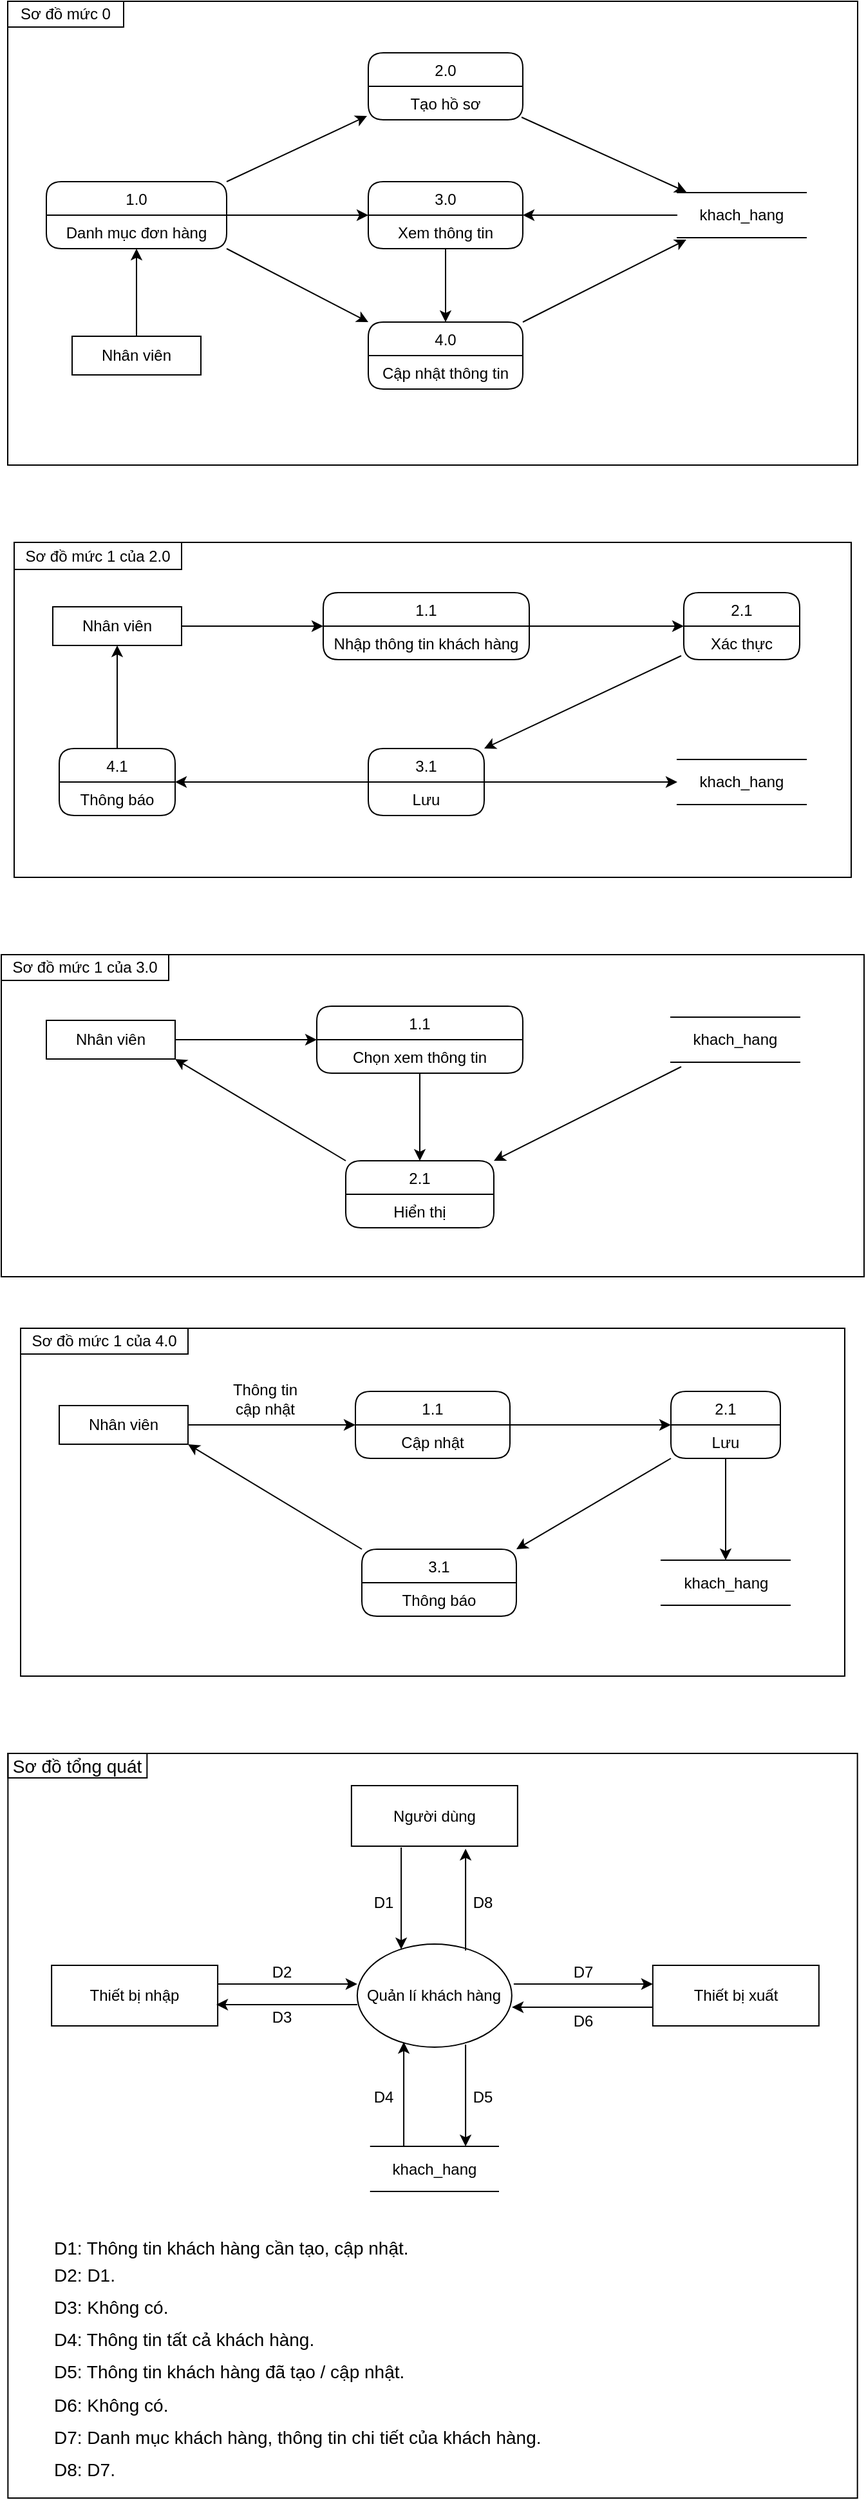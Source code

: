 <mxfile version="13.10.6" type="device"><diagram id="-r_xVZNj03Koe-PWyCz_" name="Page-1"><mxGraphModel dx="1422" dy="1163" grid="1" gridSize="10" guides="1" tooltips="1" connect="1" arrows="1" fold="1" page="0" pageScale="1" pageWidth="850" pageHeight="1100" background="none" math="0" shadow="0"><root><mxCell id="0"/><mxCell id="1" parent="0"/><mxCell id="ktJAzqGep80frCLfamBD-54" value="" style="rounded=0;whiteSpace=wrap;html=1;fillColor=none;" vertex="1" parent="1"><mxGeometry x="75" y="600" width="670" height="250" as="geometry"/></mxCell><mxCell id="ktJAzqGep80frCLfamBD-42" value="" style="rounded=0;whiteSpace=wrap;html=1;fillColor=none;" vertex="1" parent="1"><mxGeometry x="85" y="280" width="650" height="260" as="geometry"/></mxCell><mxCell id="ktJAzqGep80frCLfamBD-19" value="" style="rounded=0;whiteSpace=wrap;html=1;fillColor=none;" vertex="1" parent="1"><mxGeometry x="80" y="-140" width="660" height="360" as="geometry"/></mxCell><mxCell id="ktJAzqGep80frCLfamBD-4" style="edgeStyle=orthogonalEdgeStyle;rounded=0;orthogonalLoop=1;jettySize=auto;html=1;" edge="1" parent="1" source="ktJAzqGep80frCLfamBD-1" target="ktJAzqGep80frCLfamBD-2"><mxGeometry relative="1" as="geometry"/></mxCell><mxCell id="ktJAzqGep80frCLfamBD-1" value="Nhân viên" style="rounded=0;whiteSpace=wrap;html=1;align=center;" vertex="1" parent="1"><mxGeometry x="130" y="120" width="100" height="30" as="geometry"/></mxCell><mxCell id="ktJAzqGep80frCLfamBD-11" style="edgeStyle=orthogonalEdgeStyle;rounded=0;orthogonalLoop=1;jettySize=auto;html=1;" edge="1" parent="1" source="ktJAzqGep80frCLfamBD-2" target="ktJAzqGep80frCLfamBD-7"><mxGeometry relative="1" as="geometry"/></mxCell><mxCell id="ktJAzqGep80frCLfamBD-2" value="1.0" style="swimlane;fontStyle=0;childLayout=stackLayout;horizontal=1;startSize=26;fillColor=none;horizontalStack=0;resizeParent=1;resizeParentMax=0;resizeLast=0;collapsible=1;marginBottom=0;rounded=1;" vertex="1" parent="1"><mxGeometry x="110" width="140" height="52" as="geometry"/></mxCell><mxCell id="ktJAzqGep80frCLfamBD-3" value="Danh mục đơn hàng" style="text;strokeColor=none;fillColor=none;align=center;verticalAlign=top;spacingLeft=4;spacingRight=4;overflow=hidden;rotatable=0;points=[[0,0.5],[1,0.5]];portConstraint=eastwest;" vertex="1" parent="ktJAzqGep80frCLfamBD-2"><mxGeometry y="26" width="140" height="26" as="geometry"/></mxCell><mxCell id="ktJAzqGep80frCLfamBD-5" value="2.0" style="swimlane;fontStyle=0;childLayout=stackLayout;horizontal=1;startSize=26;fillColor=none;horizontalStack=0;resizeParent=1;resizeParentMax=0;resizeLast=0;collapsible=1;marginBottom=0;rounded=1;" vertex="1" parent="1"><mxGeometry x="360" y="-100" width="120" height="52" as="geometry"/></mxCell><mxCell id="ktJAzqGep80frCLfamBD-6" value="Tạo hồ sơ" style="text;strokeColor=none;fillColor=none;align=center;verticalAlign=top;spacingLeft=4;spacingRight=4;overflow=hidden;rotatable=0;points=[[0,0.5],[1,0.5]];portConstraint=eastwest;" vertex="1" parent="ktJAzqGep80frCLfamBD-5"><mxGeometry y="26" width="120" height="26" as="geometry"/></mxCell><mxCell id="ktJAzqGep80frCLfamBD-17" style="edgeStyle=orthogonalEdgeStyle;rounded=0;orthogonalLoop=1;jettySize=auto;html=1;" edge="1" parent="1" source="ktJAzqGep80frCLfamBD-7" target="ktJAzqGep80frCLfamBD-9"><mxGeometry relative="1" as="geometry"/></mxCell><mxCell id="ktJAzqGep80frCLfamBD-7" value="3.0" style="swimlane;fontStyle=0;childLayout=stackLayout;horizontal=1;startSize=26;fillColor=none;horizontalStack=0;resizeParent=1;resizeParentMax=0;resizeLast=0;collapsible=1;marginBottom=0;rounded=1;" vertex="1" parent="1"><mxGeometry x="360" width="120" height="52" as="geometry"/></mxCell><mxCell id="ktJAzqGep80frCLfamBD-8" value="Xem thông tin" style="text;strokeColor=none;fillColor=none;align=center;verticalAlign=top;spacingLeft=4;spacingRight=4;overflow=hidden;rotatable=0;points=[[0,0.5],[1,0.5]];portConstraint=eastwest;" vertex="1" parent="ktJAzqGep80frCLfamBD-7"><mxGeometry y="26" width="120" height="26" as="geometry"/></mxCell><mxCell id="ktJAzqGep80frCLfamBD-9" value="4.0" style="swimlane;fontStyle=0;childLayout=stackLayout;horizontal=1;startSize=26;fillColor=none;horizontalStack=0;resizeParent=1;resizeParentMax=0;resizeLast=0;collapsible=1;marginBottom=0;rounded=1;" vertex="1" parent="1"><mxGeometry x="360" y="109" width="120" height="52" as="geometry"/></mxCell><mxCell id="ktJAzqGep80frCLfamBD-10" value="Cập nhật thông tin" style="text;strokeColor=none;fillColor=none;align=center;verticalAlign=top;spacingLeft=4;spacingRight=4;overflow=hidden;rotatable=0;points=[[0,0.5],[1,0.5]];portConstraint=eastwest;" vertex="1" parent="ktJAzqGep80frCLfamBD-9"><mxGeometry y="26" width="120" height="26" as="geometry"/></mxCell><mxCell id="ktJAzqGep80frCLfamBD-12" value="" style="endArrow=classic;html=1;exitX=1;exitY=0;exitDx=0;exitDy=0;entryX=-0.008;entryY=0.885;entryDx=0;entryDy=0;entryPerimeter=0;" edge="1" parent="1" source="ktJAzqGep80frCLfamBD-2" target="ktJAzqGep80frCLfamBD-6"><mxGeometry width="50" height="50" relative="1" as="geometry"><mxPoint x="240" y="-50" as="sourcePoint"/><mxPoint x="290" y="-100" as="targetPoint"/></mxGeometry></mxCell><mxCell id="ktJAzqGep80frCLfamBD-13" value="" style="endArrow=classic;html=1;exitX=1;exitY=1;exitDx=0;exitDy=0;entryX=0;entryY=0;entryDx=0;entryDy=0;" edge="1" parent="1" source="ktJAzqGep80frCLfamBD-2" target="ktJAzqGep80frCLfamBD-9"><mxGeometry width="50" height="50" relative="1" as="geometry"><mxPoint x="270" y="370" as="sourcePoint"/><mxPoint x="320" y="320" as="targetPoint"/></mxGeometry></mxCell><mxCell id="ktJAzqGep80frCLfamBD-16" style="edgeStyle=orthogonalEdgeStyle;rounded=0;orthogonalLoop=1;jettySize=auto;html=1;" edge="1" parent="1" source="ktJAzqGep80frCLfamBD-14" target="ktJAzqGep80frCLfamBD-7"><mxGeometry relative="1" as="geometry"/></mxCell><mxCell id="ktJAzqGep80frCLfamBD-14" value="khach_hang" style="shape=partialRectangle;whiteSpace=wrap;html=1;left=0;right=0;fillColor=none;rounded=1;align=center;" vertex="1" parent="1"><mxGeometry x="600" y="8.5" width="100" height="35" as="geometry"/></mxCell><mxCell id="ktJAzqGep80frCLfamBD-15" value="" style="endArrow=classic;html=1;exitX=0.992;exitY=0.923;exitDx=0;exitDy=0;exitPerimeter=0;entryX=0.07;entryY=-0.014;entryDx=0;entryDy=0;entryPerimeter=0;" edge="1" parent="1" source="ktJAzqGep80frCLfamBD-6" target="ktJAzqGep80frCLfamBD-14"><mxGeometry width="50" height="50" relative="1" as="geometry"><mxPoint x="610" y="-60" as="sourcePoint"/><mxPoint x="660" y="-110" as="targetPoint"/></mxGeometry></mxCell><mxCell id="ktJAzqGep80frCLfamBD-18" value="" style="endArrow=classic;html=1;exitX=1;exitY=0;exitDx=0;exitDy=0;entryX=0.07;entryY=1.043;entryDx=0;entryDy=0;entryPerimeter=0;" edge="1" parent="1" source="ktJAzqGep80frCLfamBD-9" target="ktJAzqGep80frCLfamBD-14"><mxGeometry width="50" height="50" relative="1" as="geometry"><mxPoint x="610" y="200" as="sourcePoint"/><mxPoint x="660" y="150" as="targetPoint"/></mxGeometry></mxCell><mxCell id="ktJAzqGep80frCLfamBD-20" value="Sơ đồ mức 0" style="rounded=0;whiteSpace=wrap;html=1;fillColor=none;" vertex="1" parent="1"><mxGeometry x="80" y="-140" width="90" height="20" as="geometry"/></mxCell><mxCell id="ktJAzqGep80frCLfamBD-25" style="edgeStyle=orthogonalEdgeStyle;rounded=0;orthogonalLoop=1;jettySize=auto;html=1;" edge="1" parent="1" source="ktJAzqGep80frCLfamBD-22" target="ktJAzqGep80frCLfamBD-23"><mxGeometry relative="1" as="geometry"/></mxCell><mxCell id="ktJAzqGep80frCLfamBD-22" value="Nhân viên" style="rounded=0;whiteSpace=wrap;html=1;align=center;" vertex="1" parent="1"><mxGeometry x="115" y="330" width="100" height="30" as="geometry"/></mxCell><mxCell id="ktJAzqGep80frCLfamBD-31" style="edgeStyle=orthogonalEdgeStyle;rounded=0;orthogonalLoop=1;jettySize=auto;html=1;" edge="1" parent="1" source="ktJAzqGep80frCLfamBD-23" target="ktJAzqGep80frCLfamBD-26"><mxGeometry relative="1" as="geometry"/></mxCell><mxCell id="ktJAzqGep80frCLfamBD-23" value="1.1" style="swimlane;fontStyle=0;childLayout=stackLayout;horizontal=1;startSize=26;fillColor=none;horizontalStack=0;resizeParent=1;resizeParentMax=0;resizeLast=0;collapsible=1;marginBottom=0;rounded=1;" vertex="1" parent="1"><mxGeometry x="325" y="319" width="160" height="52" as="geometry"/></mxCell><mxCell id="ktJAzqGep80frCLfamBD-24" value="Nhập thông tin khách hàng" style="text;strokeColor=none;fillColor=none;align=center;verticalAlign=top;spacingLeft=4;spacingRight=4;overflow=hidden;rotatable=0;points=[[0,0.5],[1,0.5]];portConstraint=eastwest;" vertex="1" parent="ktJAzqGep80frCLfamBD-23"><mxGeometry y="26" width="160" height="26" as="geometry"/></mxCell><mxCell id="ktJAzqGep80frCLfamBD-26" value="2.1" style="swimlane;fontStyle=0;childLayout=stackLayout;horizontal=1;startSize=26;fillColor=none;horizontalStack=0;resizeParent=1;resizeParentMax=0;resizeLast=0;collapsible=1;marginBottom=0;rounded=1;" vertex="1" parent="1"><mxGeometry x="605" y="319" width="90" height="52" as="geometry"/></mxCell><mxCell id="ktJAzqGep80frCLfamBD-27" value="Xác thực" style="text;strokeColor=none;fillColor=none;align=center;verticalAlign=top;spacingLeft=4;spacingRight=4;overflow=hidden;rotatable=0;points=[[0,0.5],[1,0.5]];portConstraint=eastwest;" vertex="1" parent="ktJAzqGep80frCLfamBD-26"><mxGeometry y="26" width="90" height="26" as="geometry"/></mxCell><mxCell id="ktJAzqGep80frCLfamBD-33" style="edgeStyle=orthogonalEdgeStyle;rounded=0;orthogonalLoop=1;jettySize=auto;html=1;" edge="1" parent="1" source="ktJAzqGep80frCLfamBD-28" target="ktJAzqGep80frCLfamBD-30"><mxGeometry relative="1" as="geometry"/></mxCell><mxCell id="ktJAzqGep80frCLfamBD-39" style="edgeStyle=orthogonalEdgeStyle;rounded=0;orthogonalLoop=1;jettySize=auto;html=1;" edge="1" parent="1" source="ktJAzqGep80frCLfamBD-28" target="ktJAzqGep80frCLfamBD-36"><mxGeometry relative="1" as="geometry"/></mxCell><mxCell id="ktJAzqGep80frCLfamBD-28" value="3.1" style="swimlane;fontStyle=0;childLayout=stackLayout;horizontal=1;startSize=26;fillColor=none;horizontalStack=0;resizeParent=1;resizeParentMax=0;resizeLast=0;collapsible=1;marginBottom=0;rounded=1;" vertex="1" parent="1"><mxGeometry x="360" y="440" width="90" height="52" as="geometry"/></mxCell><mxCell id="ktJAzqGep80frCLfamBD-29" value="Lưu" style="text;strokeColor=none;fillColor=none;align=center;verticalAlign=top;spacingLeft=4;spacingRight=4;overflow=hidden;rotatable=0;points=[[0,0.5],[1,0.5]];portConstraint=eastwest;" vertex="1" parent="ktJAzqGep80frCLfamBD-28"><mxGeometry y="26" width="90" height="26" as="geometry"/></mxCell><mxCell id="ktJAzqGep80frCLfamBD-30" value="khach_hang" style="shape=partialRectangle;whiteSpace=wrap;html=1;left=0;right=0;fillColor=none;rounded=1;align=center;" vertex="1" parent="1"><mxGeometry x="600" y="448.5" width="100" height="35" as="geometry"/></mxCell><mxCell id="ktJAzqGep80frCLfamBD-35" value="" style="endArrow=classic;html=1;exitX=-0.022;exitY=0.885;exitDx=0;exitDy=0;exitPerimeter=0;entryX=1;entryY=0;entryDx=0;entryDy=0;" edge="1" parent="1" source="ktJAzqGep80frCLfamBD-27" target="ktJAzqGep80frCLfamBD-28"><mxGeometry width="50" height="50" relative="1" as="geometry"><mxPoint x="275" y="470" as="sourcePoint"/><mxPoint x="325" y="420" as="targetPoint"/></mxGeometry></mxCell><mxCell id="ktJAzqGep80frCLfamBD-40" style="edgeStyle=orthogonalEdgeStyle;rounded=0;orthogonalLoop=1;jettySize=auto;html=1;" edge="1" parent="1" source="ktJAzqGep80frCLfamBD-36" target="ktJAzqGep80frCLfamBD-22"><mxGeometry relative="1" as="geometry"/></mxCell><mxCell id="ktJAzqGep80frCLfamBD-36" value="4.1" style="swimlane;fontStyle=0;childLayout=stackLayout;horizontal=1;startSize=26;fillColor=none;horizontalStack=0;resizeParent=1;resizeParentMax=0;resizeLast=0;collapsible=1;marginBottom=0;rounded=1;" vertex="1" parent="1"><mxGeometry x="120" y="440" width="90" height="52" as="geometry"/></mxCell><mxCell id="ktJAzqGep80frCLfamBD-37" value="Thông báo" style="text;strokeColor=none;fillColor=none;align=center;verticalAlign=top;spacingLeft=4;spacingRight=4;overflow=hidden;rotatable=0;points=[[0,0.5],[1,0.5]];portConstraint=eastwest;" vertex="1" parent="ktJAzqGep80frCLfamBD-36"><mxGeometry y="26" width="90" height="26" as="geometry"/></mxCell><mxCell id="ktJAzqGep80frCLfamBD-43" value="Sơ đồ mức 1 của 2.0" style="rounded=0;whiteSpace=wrap;html=1;fillColor=none;" vertex="1" parent="1"><mxGeometry x="85" y="280" width="130" height="21" as="geometry"/></mxCell><mxCell id="ktJAzqGep80frCLfamBD-44" style="edgeStyle=orthogonalEdgeStyle;rounded=0;orthogonalLoop=1;jettySize=auto;html=1;" edge="1" parent="1" source="ktJAzqGep80frCLfamBD-45" target="ktJAzqGep80frCLfamBD-46"><mxGeometry relative="1" as="geometry"/></mxCell><mxCell id="ktJAzqGep80frCLfamBD-45" value="Nhân viên" style="rounded=0;whiteSpace=wrap;html=1;align=center;" vertex="1" parent="1"><mxGeometry x="110" y="651" width="100" height="30" as="geometry"/></mxCell><mxCell id="ktJAzqGep80frCLfamBD-51" style="edgeStyle=orthogonalEdgeStyle;rounded=0;orthogonalLoop=1;jettySize=auto;html=1;" edge="1" parent="1" source="ktJAzqGep80frCLfamBD-46" target="ktJAzqGep80frCLfamBD-48"><mxGeometry relative="1" as="geometry"/></mxCell><mxCell id="ktJAzqGep80frCLfamBD-46" value="1.1" style="swimlane;fontStyle=0;childLayout=stackLayout;horizontal=1;startSize=26;fillColor=none;horizontalStack=0;resizeParent=1;resizeParentMax=0;resizeLast=0;collapsible=1;marginBottom=0;rounded=1;" vertex="1" parent="1"><mxGeometry x="320" y="640" width="160" height="52" as="geometry"/></mxCell><mxCell id="ktJAzqGep80frCLfamBD-47" value="Chọn xem thông tin" style="text;strokeColor=none;fillColor=none;align=center;verticalAlign=top;spacingLeft=4;spacingRight=4;overflow=hidden;rotatable=0;points=[[0,0.5],[1,0.5]];portConstraint=eastwest;" vertex="1" parent="ktJAzqGep80frCLfamBD-46"><mxGeometry y="26" width="160" height="26" as="geometry"/></mxCell><mxCell id="ktJAzqGep80frCLfamBD-48" value="2.1" style="swimlane;fontStyle=0;childLayout=stackLayout;horizontal=1;startSize=26;fillColor=none;horizontalStack=0;resizeParent=1;resizeParentMax=0;resizeLast=0;collapsible=1;marginBottom=0;rounded=1;" vertex="1" parent="1"><mxGeometry x="342.5" y="760" width="115" height="52" as="geometry"/></mxCell><mxCell id="ktJAzqGep80frCLfamBD-49" value="Hiển thị" style="text;strokeColor=none;fillColor=none;align=center;verticalAlign=top;spacingLeft=4;spacingRight=4;overflow=hidden;rotatable=0;points=[[0,0.5],[1,0.5]];portConstraint=eastwest;" vertex="1" parent="ktJAzqGep80frCLfamBD-48"><mxGeometry y="26" width="115" height="26" as="geometry"/></mxCell><mxCell id="ktJAzqGep80frCLfamBD-50" value="khach_hang" style="shape=partialRectangle;whiteSpace=wrap;html=1;left=0;right=0;fillColor=none;rounded=1;align=center;" vertex="1" parent="1"><mxGeometry x="595" y="648.5" width="100" height="35" as="geometry"/></mxCell><mxCell id="ktJAzqGep80frCLfamBD-52" value="" style="endArrow=classic;html=1;exitX=0.08;exitY=1.1;exitDx=0;exitDy=0;exitPerimeter=0;entryX=1;entryY=0;entryDx=0;entryDy=0;" edge="1" parent="1" source="ktJAzqGep80frCLfamBD-50" target="ktJAzqGep80frCLfamBD-48"><mxGeometry width="50" height="50" relative="1" as="geometry"><mxPoint x="605" y="920" as="sourcePoint"/><mxPoint x="655" y="870" as="targetPoint"/></mxGeometry></mxCell><mxCell id="ktJAzqGep80frCLfamBD-53" value="" style="endArrow=classic;html=1;entryX=1;entryY=1;entryDx=0;entryDy=0;exitX=0;exitY=0;exitDx=0;exitDy=0;" edge="1" parent="1" source="ktJAzqGep80frCLfamBD-48" target="ktJAzqGep80frCLfamBD-45"><mxGeometry width="50" height="50" relative="1" as="geometry"><mxPoint x="135" y="810" as="sourcePoint"/><mxPoint x="185" y="760" as="targetPoint"/></mxGeometry></mxCell><mxCell id="ktJAzqGep80frCLfamBD-55" value="Sơ đồ mức 1 của 3.0" style="rounded=0;whiteSpace=wrap;html=1;fillColor=none;" vertex="1" parent="1"><mxGeometry x="75" y="600" width="130" height="20" as="geometry"/></mxCell><mxCell id="ktJAzqGep80frCLfamBD-59" style="edgeStyle=orthogonalEdgeStyle;rounded=0;orthogonalLoop=1;jettySize=auto;html=1;" edge="1" parent="1" source="ktJAzqGep80frCLfamBD-56" target="ktJAzqGep80frCLfamBD-57"><mxGeometry relative="1" as="geometry"/></mxCell><mxCell id="ktJAzqGep80frCLfamBD-56" value="Nhân viên" style="rounded=0;whiteSpace=wrap;html=1;align=center;" vertex="1" parent="1"><mxGeometry x="120" y="950" width="100" height="30" as="geometry"/></mxCell><mxCell id="ktJAzqGep80frCLfamBD-63" style="edgeStyle=orthogonalEdgeStyle;rounded=0;orthogonalLoop=1;jettySize=auto;html=1;" edge="1" parent="1" source="ktJAzqGep80frCLfamBD-57" target="ktJAzqGep80frCLfamBD-61"><mxGeometry relative="1" as="geometry"/></mxCell><mxCell id="ktJAzqGep80frCLfamBD-57" value="1.1" style="swimlane;fontStyle=0;childLayout=stackLayout;horizontal=1;startSize=26;fillColor=none;horizontalStack=0;resizeParent=1;resizeParentMax=0;resizeLast=0;collapsible=1;marginBottom=0;rounded=1;" vertex="1" parent="1"><mxGeometry x="350" y="939" width="120" height="52" as="geometry"/></mxCell><mxCell id="ktJAzqGep80frCLfamBD-58" value="Cập nhật" style="text;strokeColor=none;fillColor=none;align=center;verticalAlign=top;spacingLeft=4;spacingRight=4;overflow=hidden;rotatable=0;points=[[0,0.5],[1,0.5]];portConstraint=eastwest;" vertex="1" parent="ktJAzqGep80frCLfamBD-57"><mxGeometry y="26" width="120" height="26" as="geometry"/></mxCell><mxCell id="ktJAzqGep80frCLfamBD-60" value="Thông tin cập nhật" style="text;html=1;strokeColor=none;fillColor=none;align=center;verticalAlign=middle;whiteSpace=wrap;rounded=0;" vertex="1" parent="1"><mxGeometry x="250" y="930" width="60" height="30" as="geometry"/></mxCell><mxCell id="ktJAzqGep80frCLfamBD-65" style="edgeStyle=orthogonalEdgeStyle;rounded=0;orthogonalLoop=1;jettySize=auto;html=1;" edge="1" parent="1" source="ktJAzqGep80frCLfamBD-61" target="ktJAzqGep80frCLfamBD-64"><mxGeometry relative="1" as="geometry"/></mxCell><mxCell id="ktJAzqGep80frCLfamBD-61" value="2.1" style="swimlane;fontStyle=0;childLayout=stackLayout;horizontal=1;startSize=26;fillColor=none;horizontalStack=0;resizeParent=1;resizeParentMax=0;resizeLast=0;collapsible=1;marginBottom=0;rounded=1;" vertex="1" parent="1"><mxGeometry x="595" y="939" width="85" height="52" as="geometry"/></mxCell><mxCell id="ktJAzqGep80frCLfamBD-62" value="Lưu" style="text;strokeColor=none;fillColor=none;align=center;verticalAlign=top;spacingLeft=4;spacingRight=4;overflow=hidden;rotatable=0;points=[[0,0.5],[1,0.5]];portConstraint=eastwest;" vertex="1" parent="ktJAzqGep80frCLfamBD-61"><mxGeometry y="26" width="85" height="26" as="geometry"/></mxCell><mxCell id="ktJAzqGep80frCLfamBD-64" value="khach_hang" style="shape=partialRectangle;whiteSpace=wrap;html=1;left=0;right=0;fillColor=none;rounded=1;align=center;" vertex="1" parent="1"><mxGeometry x="587.5" y="1070" width="100" height="35" as="geometry"/></mxCell><mxCell id="ktJAzqGep80frCLfamBD-66" value="3.1" style="swimlane;fontStyle=0;childLayout=stackLayout;horizontal=1;startSize=26;fillColor=none;horizontalStack=0;resizeParent=1;resizeParentMax=0;resizeLast=0;collapsible=1;marginBottom=0;rounded=1;" vertex="1" parent="1"><mxGeometry x="355" y="1061.5" width="120" height="52" as="geometry"/></mxCell><mxCell id="ktJAzqGep80frCLfamBD-67" value="Thông báo" style="text;strokeColor=none;fillColor=none;align=center;verticalAlign=top;spacingLeft=4;spacingRight=4;overflow=hidden;rotatable=0;points=[[0,0.5],[1,0.5]];portConstraint=eastwest;" vertex="1" parent="ktJAzqGep80frCLfamBD-66"><mxGeometry y="26" width="120" height="26" as="geometry"/></mxCell><mxCell id="ktJAzqGep80frCLfamBD-68" value="" style="endArrow=classic;html=1;exitX=0;exitY=1;exitDx=0;exitDy=0;exitPerimeter=0;entryX=1;entryY=0;entryDx=0;entryDy=0;" edge="1" parent="1" source="ktJAzqGep80frCLfamBD-62" target="ktJAzqGep80frCLfamBD-66"><mxGeometry width="50" height="50" relative="1" as="geometry"><mxPoint x="550" y="1260" as="sourcePoint"/><mxPoint x="600" y="1210" as="targetPoint"/></mxGeometry></mxCell><mxCell id="ktJAzqGep80frCLfamBD-69" value="" style="endArrow=classic;html=1;entryX=1;entryY=1;entryDx=0;entryDy=0;exitX=0;exitY=0;exitDx=0;exitDy=0;" edge="1" parent="1" source="ktJAzqGep80frCLfamBD-66" target="ktJAzqGep80frCLfamBD-56"><mxGeometry width="50" height="50" relative="1" as="geometry"><mxPoint x="180" y="1100" as="sourcePoint"/><mxPoint x="230" y="1050" as="targetPoint"/></mxGeometry></mxCell><mxCell id="ktJAzqGep80frCLfamBD-70" value="" style="rounded=0;whiteSpace=wrap;html=1;fillColor=none;" vertex="1" parent="1"><mxGeometry x="90" y="890" width="640" height="270" as="geometry"/></mxCell><mxCell id="ktJAzqGep80frCLfamBD-71" value="Sơ đồ mức 1 của 4.0" style="rounded=0;whiteSpace=wrap;html=1;fillColor=none;" vertex="1" parent="1"><mxGeometry x="90" y="890" width="130" height="20" as="geometry"/></mxCell><mxCell id="ktJAzqGep80frCLfamBD-72" value="" style="rounded=0;whiteSpace=wrap;html=1;labelBackgroundColor=none;fillColor=none;fontSize=14;align=center;" vertex="1" parent="1"><mxGeometry x="80.17" y="1220" width="659.67" height="578" as="geometry"/></mxCell><mxCell id="ktJAzqGep80frCLfamBD-73" value="Quản lí khách hàng" style="ellipse;whiteSpace=wrap;html=1;rounded=1;fillColor=none;align=center;" vertex="1" parent="1"><mxGeometry x="351.43" y="1368" width="120" height="80" as="geometry"/></mxCell><mxCell id="ktJAzqGep80frCLfamBD-74" value="Người dùng" style="rounded=0;whiteSpace=wrap;html=1;fillColor=none;align=center;" vertex="1" parent="1"><mxGeometry x="346.93" y="1245" width="129" height="47" as="geometry"/></mxCell><mxCell id="ktJAzqGep80frCLfamBD-75" value="Thiết bị nhập" style="rounded=0;whiteSpace=wrap;html=1;fillColor=none;align=center;" vertex="1" parent="1"><mxGeometry x="114.06" y="1384.5" width="129" height="47" as="geometry"/></mxCell><mxCell id="ktJAzqGep80frCLfamBD-76" value="Thiết bị xuất" style="rounded=0;whiteSpace=wrap;html=1;fillColor=none;align=center;" vertex="1" parent="1"><mxGeometry x="580.94" y="1384.5" width="129" height="47" as="geometry"/></mxCell><mxCell id="ktJAzqGep80frCLfamBD-77" value="khach_hang" style="shape=partialRectangle;whiteSpace=wrap;html=1;left=0;right=0;fillColor=none;rounded=1;align=center;" vertex="1" parent="1"><mxGeometry x="361.87" y="1525" width="99.13" height="35" as="geometry"/></mxCell><mxCell id="ktJAzqGep80frCLfamBD-78" value="" style="endArrow=classic;html=1;" edge="1" parent="1"><mxGeometry width="50" height="50" relative="1" as="geometry"><mxPoint x="243.43" y="1399" as="sourcePoint"/><mxPoint x="351.43" y="1399" as="targetPoint"/></mxGeometry></mxCell><mxCell id="ktJAzqGep80frCLfamBD-79" value="" style="endArrow=classic;html=1;" edge="1" parent="1"><mxGeometry width="50" height="50" relative="1" as="geometry"><mxPoint x="472.94" y="1399" as="sourcePoint"/><mxPoint x="580.94" y="1399" as="targetPoint"/></mxGeometry></mxCell><mxCell id="ktJAzqGep80frCLfamBD-80" value="" style="endArrow=classic;html=1;" edge="1" parent="1"><mxGeometry width="50" height="50" relative="1" as="geometry"><mxPoint x="580.94" y="1417" as="sourcePoint"/><mxPoint x="471.55" y="1417" as="targetPoint"/></mxGeometry></mxCell><mxCell id="ktJAzqGep80frCLfamBD-81" value="" style="endArrow=classic;html=1;" edge="1" parent="1"><mxGeometry width="50" height="50" relative="1" as="geometry"><mxPoint x="351.43" y="1415" as="sourcePoint"/><mxPoint x="242.04" y="1415" as="targetPoint"/></mxGeometry></mxCell><mxCell id="ktJAzqGep80frCLfamBD-82" value="" style="endArrow=classic;html=1;" edge="1" parent="1"><mxGeometry width="50" height="50" relative="1" as="geometry"><mxPoint x="387.55" y="1525" as="sourcePoint"/><mxPoint x="387.55" y="1444" as="targetPoint"/></mxGeometry></mxCell><mxCell id="ktJAzqGep80frCLfamBD-83" value="" style="endArrow=classic;html=1;" edge="1" parent="1"><mxGeometry width="50" height="50" relative="1" as="geometry"><mxPoint x="385.55" y="1293" as="sourcePoint"/><mxPoint x="385.55" y="1372" as="targetPoint"/></mxGeometry></mxCell><mxCell id="ktJAzqGep80frCLfamBD-84" value="" style="endArrow=classic;html=1;" edge="1" parent="1"><mxGeometry width="50" height="50" relative="1" as="geometry"><mxPoint x="435.55" y="1373" as="sourcePoint"/><mxPoint x="435.55" y="1294" as="targetPoint"/></mxGeometry></mxCell><mxCell id="ktJAzqGep80frCLfamBD-85" value="" style="endArrow=classic;html=1;" edge="1" parent="1"><mxGeometry width="50" height="50" relative="1" as="geometry"><mxPoint x="435.55" y="1446" as="sourcePoint"/><mxPoint x="435.55" y="1525" as="targetPoint"/></mxGeometry></mxCell><mxCell id="ktJAzqGep80frCLfamBD-86" value="D1" style="text;html=1;strokeColor=none;fillColor=none;align=center;verticalAlign=middle;whiteSpace=wrap;rounded=0;" vertex="1" parent="1"><mxGeometry x="356.43" y="1326" width="32" height="20" as="geometry"/></mxCell><mxCell id="ktJAzqGep80frCLfamBD-87" value="D2" style="text;html=1;strokeColor=none;fillColor=none;align=center;verticalAlign=middle;whiteSpace=wrap;rounded=0;" vertex="1" parent="1"><mxGeometry x="277.06" y="1380" width="32" height="20" as="geometry"/></mxCell><mxCell id="ktJAzqGep80frCLfamBD-88" value="D3" style="text;html=1;strokeColor=none;fillColor=none;align=center;verticalAlign=middle;whiteSpace=wrap;rounded=0;" vertex="1" parent="1"><mxGeometry x="277.06" y="1415" width="32" height="20" as="geometry"/></mxCell><mxCell id="ktJAzqGep80frCLfamBD-89" value="D4" style="text;html=1;strokeColor=none;fillColor=none;align=center;verticalAlign=middle;whiteSpace=wrap;rounded=0;" vertex="1" parent="1"><mxGeometry x="356.43" y="1477" width="32" height="20" as="geometry"/></mxCell><mxCell id="ktJAzqGep80frCLfamBD-90" value="D5" style="text;html=1;strokeColor=none;fillColor=none;align=center;verticalAlign=middle;whiteSpace=wrap;rounded=0;" vertex="1" parent="1"><mxGeometry x="432.55" y="1477" width="32" height="20" as="geometry"/></mxCell><mxCell id="ktJAzqGep80frCLfamBD-91" value="D6" style="text;html=1;strokeColor=none;fillColor=none;align=center;verticalAlign=middle;whiteSpace=wrap;rounded=0;" vertex="1" parent="1"><mxGeometry x="510.55" y="1418" width="32" height="20" as="geometry"/></mxCell><mxCell id="ktJAzqGep80frCLfamBD-92" value="D7" style="text;html=1;strokeColor=none;fillColor=none;align=center;verticalAlign=middle;whiteSpace=wrap;rounded=0;" vertex="1" parent="1"><mxGeometry x="510.55" y="1380" width="32" height="20" as="geometry"/></mxCell><mxCell id="ktJAzqGep80frCLfamBD-93" value="D8" style="text;html=1;strokeColor=none;fillColor=none;align=center;verticalAlign=middle;whiteSpace=wrap;rounded=0;" vertex="1" parent="1"><mxGeometry x="432.55" y="1326" width="32" height="20" as="geometry"/></mxCell><mxCell id="ktJAzqGep80frCLfamBD-94" value="&lt;div style=&quot;font-size: 14px&quot;&gt;D1: Thông tin khách hàng cần tạo, cập nhật.&lt;br&gt;&lt;/div&gt;&lt;div style=&quot;line-height: 180% ; font-size: 14px&quot;&gt;D2:&lt;font style=&quot;font-size: 14px&quot;&gt; &lt;/font&gt;D1.&lt;/div&gt;&lt;div style=&quot;line-height: 180% ; font-size: 14px&quot;&gt;D3: Không có.&lt;/div&gt;&lt;div style=&quot;line-height: 180% ; font-size: 14px&quot;&gt;D4: Thông tin tất cả khách hàng.&lt;br&gt;&lt;/div&gt;&lt;div style=&quot;line-height: 180% ; font-size: 14px&quot;&gt;D5: Thông tin khách hàng đã tạo / cập nhật.&lt;br&gt;&lt;/div&gt;&lt;div style=&quot;line-height: 180% ; font-size: 14px&quot;&gt;D6: Không có.&lt;br&gt;&lt;/div&gt;&lt;div style=&quot;line-height: 180% ; font-size: 14px&quot;&gt;D7: Danh mục khách hàng, thông tin chi tiết của khách hàng.&lt;br&gt;&lt;/div&gt;&lt;div style=&quot;line-height: 180% ; font-size: 14px&quot;&gt;D8: D7.&lt;br&gt;&lt;/div&gt;" style="text;html=1;strokeColor=none;fillColor=none;align=left;verticalAlign=middle;rounded=0;fontSize=14;labelBorderColor=none;labelBackgroundColor=none;" vertex="1" parent="1"><mxGeometry x="114.06" y="1590" width="405.94" height="203" as="geometry"/></mxCell><mxCell id="ktJAzqGep80frCLfamBD-95" value="Sơ đồ tổng quát" style="rounded=0;whiteSpace=wrap;html=1;labelBackgroundColor=none;fillColor=none;fontSize=14;align=center;" vertex="1" parent="1"><mxGeometry x="80.17" y="1220" width="108" height="19" as="geometry"/></mxCell></root></mxGraphModel></diagram></mxfile>